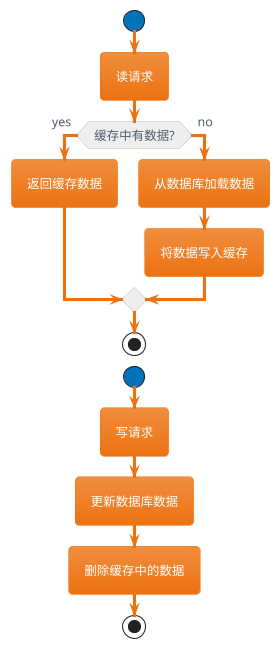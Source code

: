 @startuml
!theme aws-orange

start
:读请求;
if (缓存中有数据?) then (yes)
  :返回缓存数据;
else (no)
  :从数据库加载数据;
  :将数据写入缓存;
endif
stop

start
:写请求;
:更新数据库数据;
:删除缓存中的数据;
stop
@enduml
